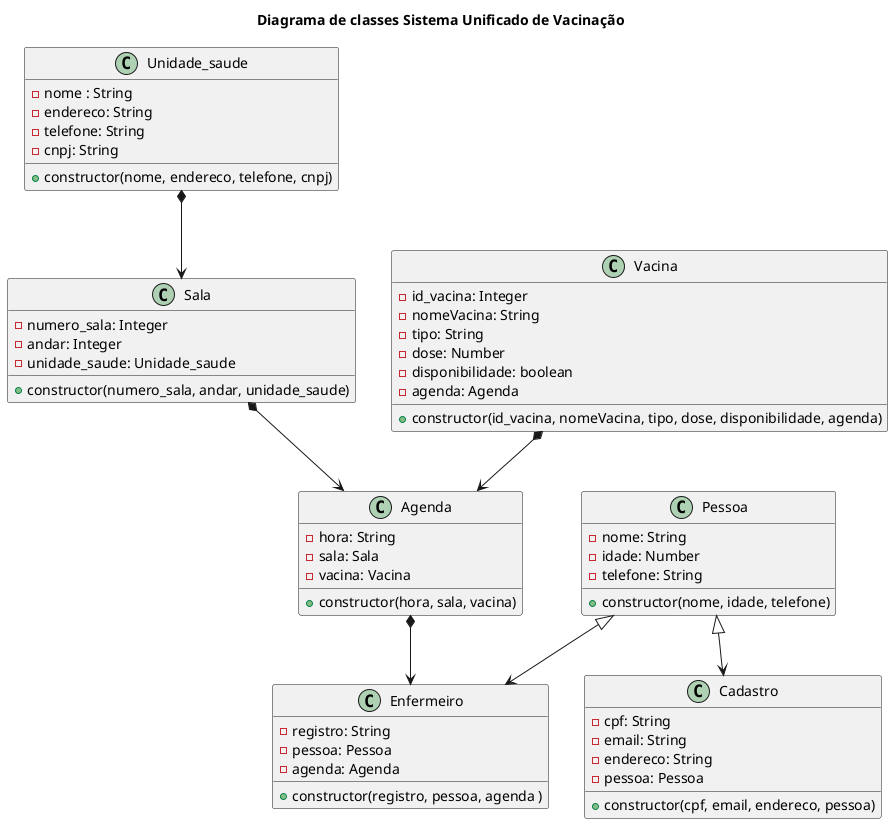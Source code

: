 @startuml

title Diagrama de classes Sistema Unificado de Vacinação

class Unidade_saude{
    - nome : String
    - endereco: String
    - telefone: String
    - cnpj: String
    + constructor(nome, endereco, telefone, cnpj)
}

class Sala{
    - numero_sala: Integer
    - andar: Integer
    - unidade_saude: Unidade_saude 
    + constructor(numero_sala, andar, unidade_saude)
}

class Agenda{
    - hora: String
    - sala: Sala
    - vacina: Vacina
    + constructor(hora, sala, vacina)
}


Class Vacina{
    - id_vacina: Integer
    - nomeVacina: String
    - tipo: String
    - dose: Number
    - disponibilidade: boolean
    - agenda: Agenda
    + constructor(id_vacina, nomeVacina, tipo, dose, disponibilidade, agenda)
}

class Pessoa{
    - nome: String
    - idade: Number
    - telefone: String
    + constructor(nome, idade, telefone)
}

class Cadastro {
    - cpf: String
    - email: String
    - endereco: String
    - pessoa: Pessoa
    + constructor(cpf, email, endereco, pessoa)
}

class Enfermeiro {
    - registro: String
    - pessoa: Pessoa
    - agenda: Agenda
    + constructor(registro, pessoa, agenda )
}

Pessoa <|--> Cadastro
Pessoa <|--> Enfermeiro
Unidade_saude *--> Sala
Sala *--> Agenda
Vacina *--> Agenda
Agenda *--> Enfermeiro

@enduml

